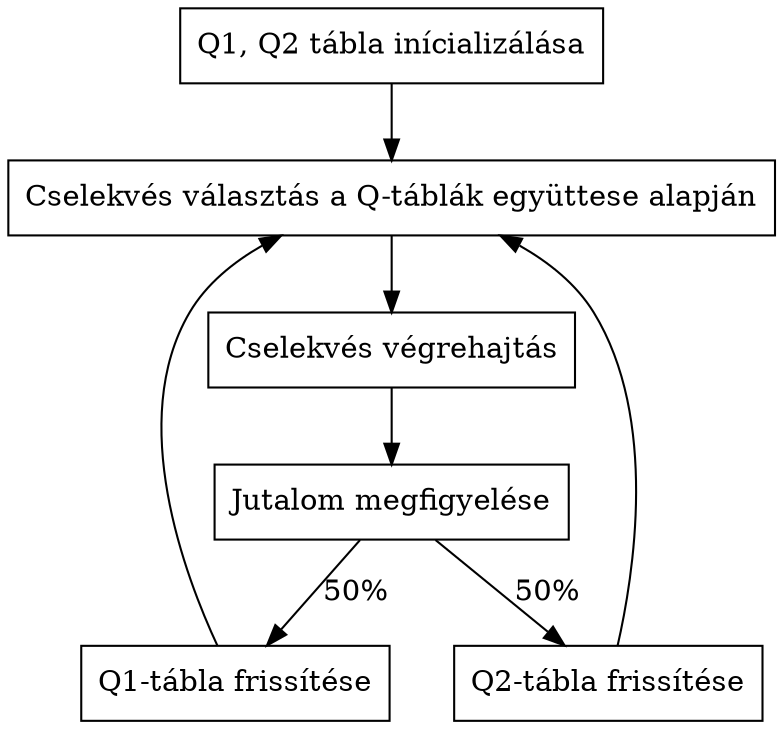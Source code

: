 digraph qlearning {
    graph[dpi=300]

    initialize_q_table [label="Q1, Q2 tábla inícializálása", shape=rectangle];
    choose_action [label="Cselekvés választás a Q-táblák együttese alapján", shape=rectangle];
    perform_action [label="Cselekvés végrehajtás", shape=rectangle];
    measure_reward [label="Jutalom megfigyelése", shape=rectangle];
    update_q1_table [label="Q1-tábla frissítése", shape=rectangle];
    update_q2_table [label="Q2-tábla frissítése", shape=rectangle];

    initialize_q_table -> choose_action
    choose_action -> perform_action
    perform_action -> measure_reward
    measure_reward -> update_q1_table [label="50%"]
    update_q1_table -> choose_action
    measure_reward -> update_q2_table [label="50%"]
    update_q2_table -> choose_action
}